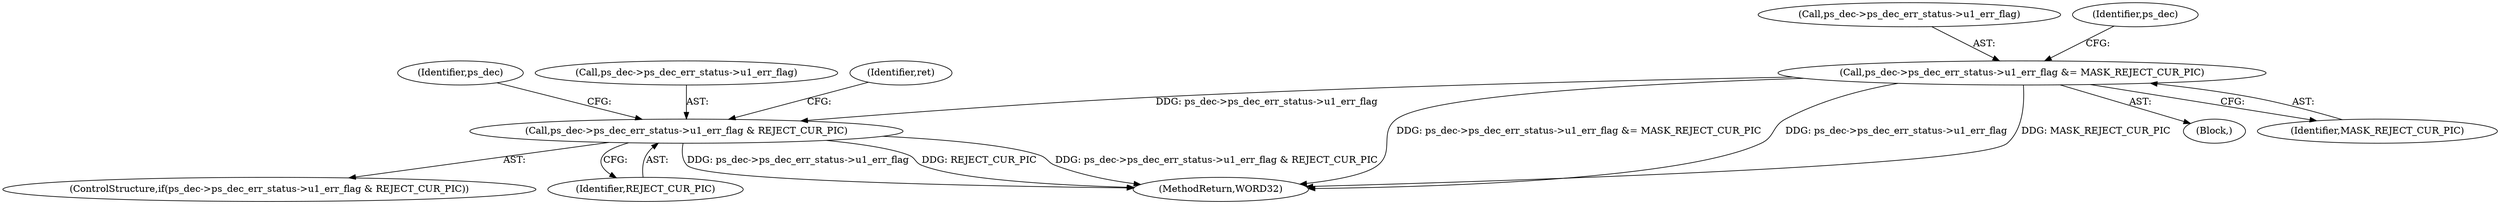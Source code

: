 digraph "0_Android_0b23c81c3dd9ec38f7e6806a3955fed1925541a0_2@pointer" {
"1000883" [label="(Call,ps_dec->ps_dec_err_status->u1_err_flag &= MASK_REJECT_CUR_PIC)"];
"1001255" [label="(Call,ps_dec->ps_dec_err_status->u1_err_flag & REJECT_CUR_PIC)"];
"1000889" [label="(Identifier,MASK_REJECT_CUR_PIC)"];
"1001264" [label="(Identifier,ps_dec)"];
"1001255" [label="(Call,ps_dec->ps_dec_err_status->u1_err_flag & REJECT_CUR_PIC)"];
"1000883" [label="(Call,ps_dec->ps_dec_err_status->u1_err_flag &= MASK_REJECT_CUR_PIC)"];
"1000884" [label="(Call,ps_dec->ps_dec_err_status->u1_err_flag)"];
"1001261" [label="(Identifier,REJECT_CUR_PIC)"];
"1002619" [label="(MethodReturn,WORD32)"];
"1001256" [label="(Call,ps_dec->ps_dec_err_status->u1_err_flag)"];
"1000893" [label="(Identifier,ps_dec)"];
"1000160" [label="(Block,)"];
"1001254" [label="(ControlStructure,if(ps_dec->ps_dec_err_status->u1_err_flag & REJECT_CUR_PIC))"];
"1001269" [label="(Identifier,ret)"];
"1000883" -> "1000160"  [label="AST: "];
"1000883" -> "1000889"  [label="CFG: "];
"1000884" -> "1000883"  [label="AST: "];
"1000889" -> "1000883"  [label="AST: "];
"1000893" -> "1000883"  [label="CFG: "];
"1000883" -> "1002619"  [label="DDG: ps_dec->ps_dec_err_status->u1_err_flag &= MASK_REJECT_CUR_PIC"];
"1000883" -> "1002619"  [label="DDG: ps_dec->ps_dec_err_status->u1_err_flag"];
"1000883" -> "1002619"  [label="DDG: MASK_REJECT_CUR_PIC"];
"1000883" -> "1001255"  [label="DDG: ps_dec->ps_dec_err_status->u1_err_flag"];
"1001255" -> "1001254"  [label="AST: "];
"1001255" -> "1001261"  [label="CFG: "];
"1001256" -> "1001255"  [label="AST: "];
"1001261" -> "1001255"  [label="AST: "];
"1001264" -> "1001255"  [label="CFG: "];
"1001269" -> "1001255"  [label="CFG: "];
"1001255" -> "1002619"  [label="DDG: ps_dec->ps_dec_err_status->u1_err_flag & REJECT_CUR_PIC"];
"1001255" -> "1002619"  [label="DDG: ps_dec->ps_dec_err_status->u1_err_flag"];
"1001255" -> "1002619"  [label="DDG: REJECT_CUR_PIC"];
}
